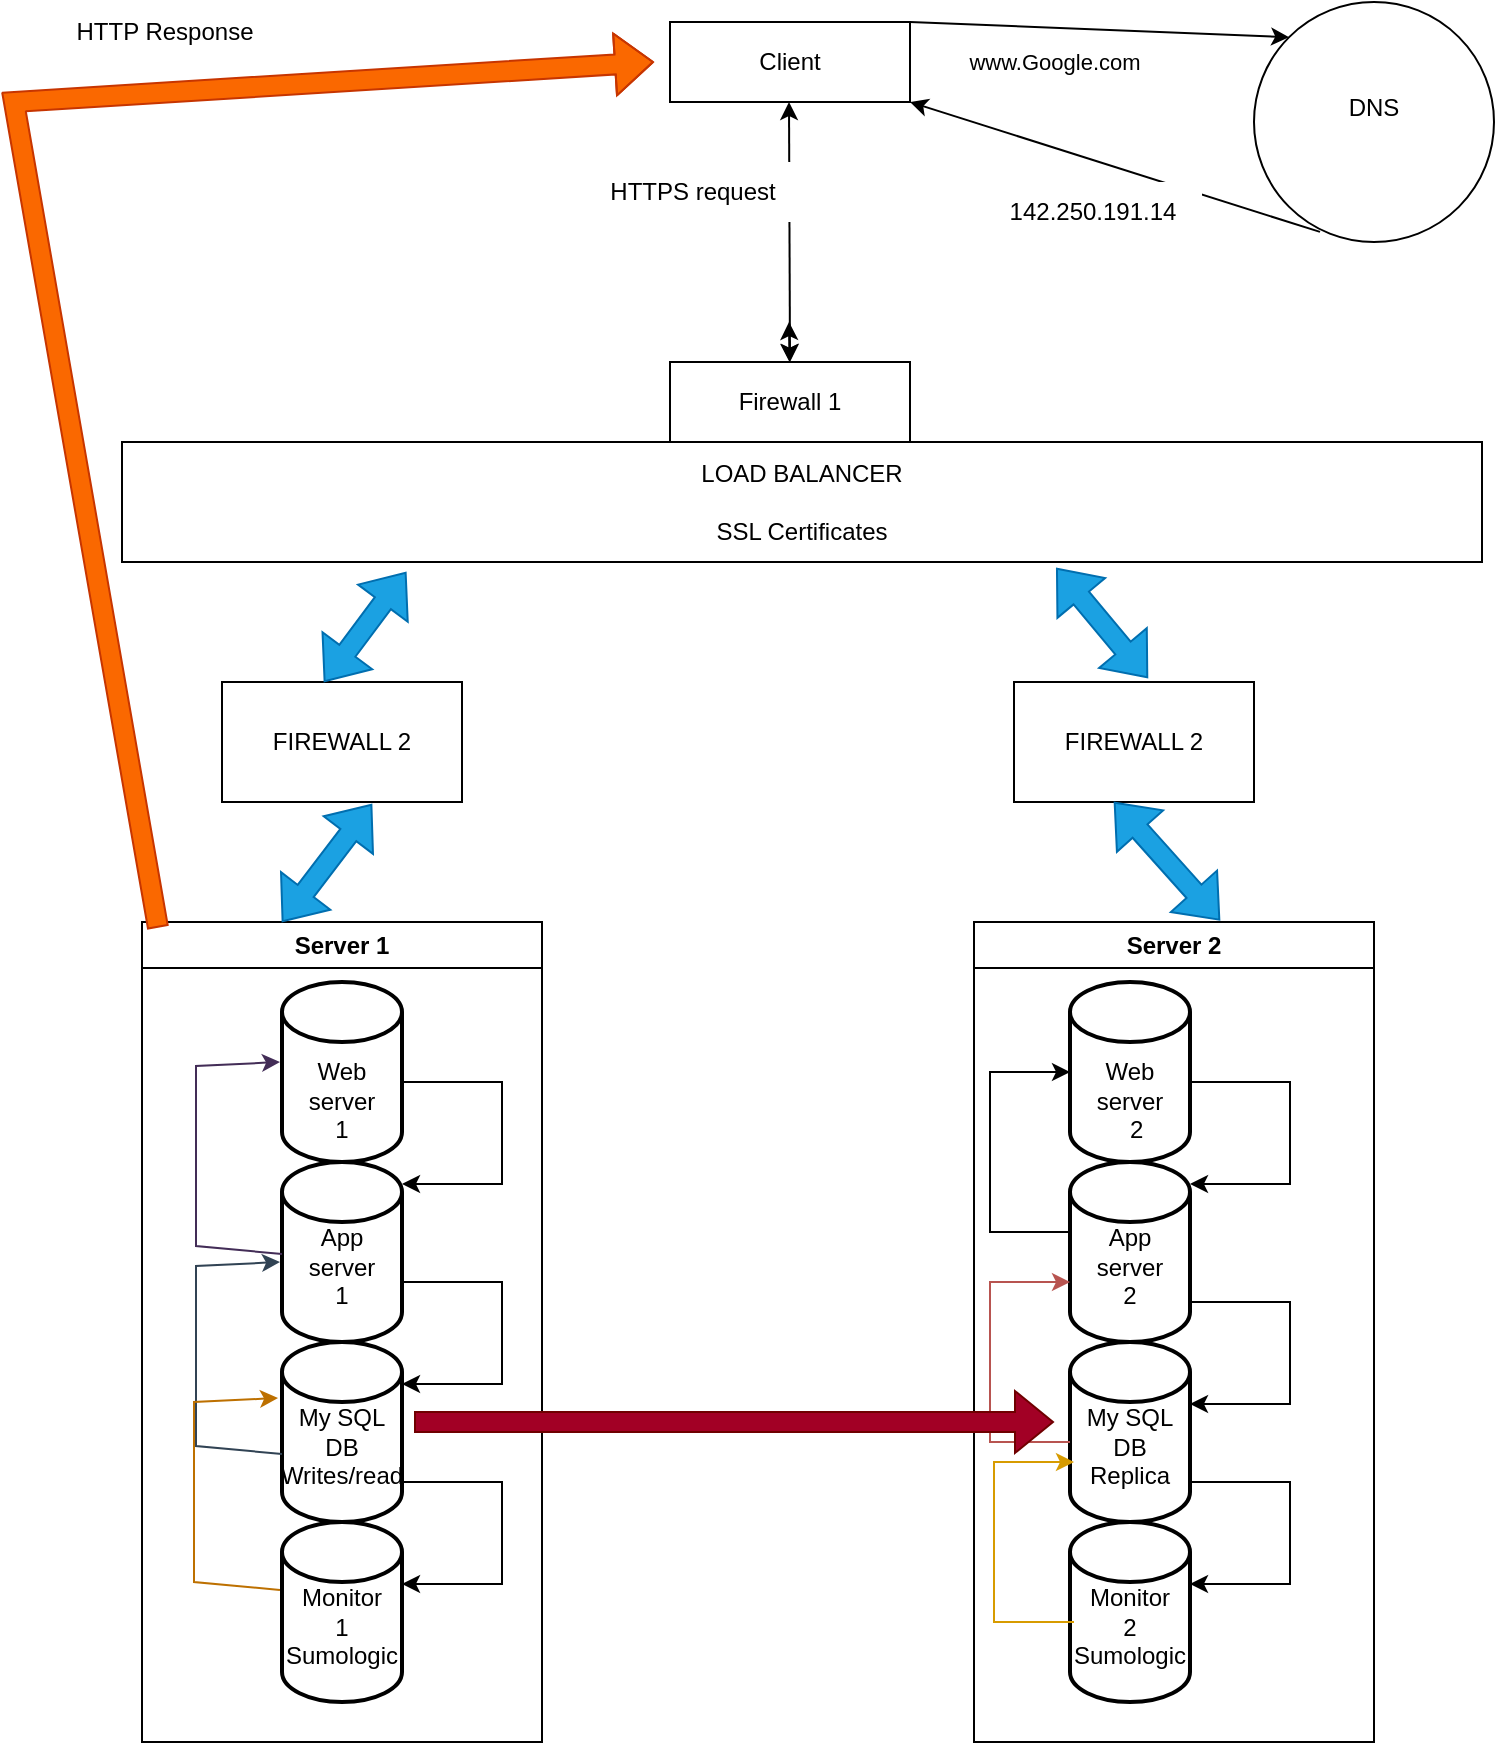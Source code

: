 <mxfile version="28.1.2">
  <diagram name="Page-1" id="RFlXk5_lwtmVtxN5c9Km">
    <mxGraphModel dx="1426" dy="875" grid="1" gridSize="10" guides="1" tooltips="1" connect="1" arrows="1" fold="1" page="1" pageScale="1" pageWidth="827" pageHeight="1169" background="light-dark(#ffffff, #2ec27e)" math="0" shadow="0">
      <root>
        <mxCell id="0" />
        <mxCell id="1" parent="0" />
        <mxCell id="oJKO0fQNIB-Nz77ZnU0J-1" value="&lt;div&gt;Client&lt;/div&gt;" style="rounded=0;whiteSpace=wrap;html=1;" parent="1" vertex="1">
          <mxGeometry x="348" y="20" width="120" height="40" as="geometry" />
        </mxCell>
        <mxCell id="oJKO0fQNIB-Nz77ZnU0J-3" value="&lt;div&gt;&lt;br&gt;&lt;/div&gt;&lt;div&gt;FIREWALL 2&lt;/div&gt;&lt;div&gt;&lt;span style=&quot;white-space: pre;&quot;&gt;&#x9;&lt;/span&gt;&lt;span style=&quot;white-space: pre;&quot;&gt;&#x9;&lt;/span&gt;&lt;br&gt;&lt;/div&gt;" style="rounded=0;whiteSpace=wrap;html=1;" parent="1" vertex="1">
          <mxGeometry x="520" y="350" width="120" height="60" as="geometry" />
        </mxCell>
        <mxCell id="oJKO0fQNIB-Nz77ZnU0J-4" value="&lt;div&gt;LOAD BALANCER&lt;/div&gt;&lt;div&gt;&lt;br&gt;&lt;/div&gt;&lt;div&gt;SSL Certificates&lt;/div&gt;" style="rounded=0;whiteSpace=wrap;html=1;" parent="1" vertex="1">
          <mxGeometry x="74" y="230" width="680" height="60" as="geometry" />
        </mxCell>
        <mxCell id="oJKO0fQNIB-Nz77ZnU0J-5" value="&lt;div&gt;&lt;br&gt;&lt;/div&gt;&lt;div&gt;FIREWALL 2&lt;/div&gt;&lt;div&gt;&lt;br&gt;&lt;/div&gt;" style="rounded=0;whiteSpace=wrap;html=1;" parent="1" vertex="1">
          <mxGeometry x="124" y="350" width="120" height="60" as="geometry" />
        </mxCell>
        <mxCell id="oJKO0fQNIB-Nz77ZnU0J-8" value="&lt;div&gt;&lt;br&gt;&lt;/div&gt;&lt;div&gt;&lt;br&gt;&lt;/div&gt;&lt;div&gt;Web server&lt;/div&gt;&lt;div&gt;1&lt;/div&gt;" style="strokeWidth=2;html=1;shape=mxgraph.flowchart.database;whiteSpace=wrap;" parent="1" vertex="1">
          <mxGeometry x="154" y="500" width="60" height="90" as="geometry" />
        </mxCell>
        <mxCell id="oJKO0fQNIB-Nz77ZnU0J-31" value="&lt;div&gt;&lt;br&gt;&lt;/div&gt;&lt;div&gt;App&lt;/div&gt;&lt;div&gt;server&lt;/div&gt;&lt;div&gt;1&lt;/div&gt;" style="strokeWidth=2;html=1;shape=mxgraph.flowchart.database;whiteSpace=wrap;" parent="1" vertex="1">
          <mxGeometry x="154" y="590" width="60" height="90" as="geometry" />
        </mxCell>
        <mxCell id="oJKO0fQNIB-Nz77ZnU0J-32" value="&lt;div&gt;&lt;br&gt;&lt;/div&gt;&lt;div&gt;My SQL&lt;/div&gt;&lt;div&gt;DB&lt;br&gt;Writes/read&lt;/div&gt;" style="strokeWidth=2;html=1;shape=mxgraph.flowchart.database;whiteSpace=wrap;" parent="1" vertex="1">
          <mxGeometry x="154" y="680" width="60" height="90" as="geometry" />
        </mxCell>
        <mxCell id="oJKO0fQNIB-Nz77ZnU0J-33" value="&lt;div&gt;&lt;br&gt;&lt;/div&gt;&lt;div&gt;Monitor&lt;/div&gt;&lt;div&gt;1&lt;/div&gt;&lt;div&gt;Sumologic&lt;/div&gt;" style="strokeWidth=2;html=1;shape=mxgraph.flowchart.database;whiteSpace=wrap;" parent="1" vertex="1">
          <mxGeometry x="154" y="770" width="60" height="90" as="geometry" />
        </mxCell>
        <mxCell id="oJKO0fQNIB-Nz77ZnU0J-34" value="&lt;div&gt;&lt;br&gt;&lt;/div&gt;&lt;div&gt;&lt;br&gt;&lt;/div&gt;&lt;div&gt;Web server&lt;/div&gt;&lt;div&gt;&lt;span style=&quot;white-space: pre;&quot;&gt;&#x9;&lt;/span&gt;2&lt;span style=&quot;white-space: pre;&quot;&gt;&#x9;&lt;/span&gt;&lt;br&gt;&lt;/div&gt;" style="strokeWidth=2;html=1;shape=mxgraph.flowchart.database;whiteSpace=wrap;" parent="1" vertex="1">
          <mxGeometry x="548" y="500" width="60" height="90" as="geometry" />
        </mxCell>
        <mxCell id="oJKO0fQNIB-Nz77ZnU0J-35" value="&lt;div&gt;&lt;br&gt;&lt;/div&gt;&lt;div&gt;App&lt;/div&gt;&lt;div&gt;server&lt;/div&gt;&lt;div&gt;2&lt;/div&gt;" style="strokeWidth=2;html=1;shape=mxgraph.flowchart.database;whiteSpace=wrap;" parent="1" vertex="1">
          <mxGeometry x="548" y="590" width="60" height="90" as="geometry" />
        </mxCell>
        <mxCell id="oJKO0fQNIB-Nz77ZnU0J-36" value="&lt;div&gt;&lt;br&gt;&lt;/div&gt;&lt;div&gt;My SQL&lt;/div&gt;DB&lt;div&gt;Replica&lt;/div&gt;" style="strokeWidth=2;html=1;shape=mxgraph.flowchart.database;whiteSpace=wrap;" parent="1" vertex="1">
          <mxGeometry x="548" y="680" width="60" height="90" as="geometry" />
        </mxCell>
        <mxCell id="oJKO0fQNIB-Nz77ZnU0J-37" value="&lt;div&gt;&lt;br&gt;&lt;/div&gt;&lt;div&gt;Monitor&lt;/div&gt;&lt;div&gt;2&lt;/div&gt;&lt;div&gt;Sumologic&lt;/div&gt;" style="strokeWidth=2;html=1;shape=mxgraph.flowchart.database;whiteSpace=wrap;" parent="1" vertex="1">
          <mxGeometry x="548" y="770" width="60" height="90" as="geometry" />
        </mxCell>
        <mxCell id="oJKO0fQNIB-Nz77ZnU0J-60" value="" style="endArrow=classic;html=1;rounded=0;entryX=1;entryY=0.789;entryDx=0;entryDy=0;entryPerimeter=0;" parent="1" edge="1">
          <mxGeometry width="50" height="50" relative="1" as="geometry">
            <mxPoint x="608" y="550" as="sourcePoint" />
            <mxPoint x="608" y="601" as="targetPoint" />
            <Array as="points">
              <mxPoint x="658" y="550" />
              <mxPoint x="658" y="601" />
            </Array>
          </mxGeometry>
        </mxCell>
        <mxCell id="oJKO0fQNIB-Nz77ZnU0J-61" value="" style="endArrow=classic;html=1;rounded=0;entryX=1;entryY=0.789;entryDx=0;entryDy=0;entryPerimeter=0;" parent="1" edge="1">
          <mxGeometry width="50" height="50" relative="1" as="geometry">
            <mxPoint x="608" y="660" as="sourcePoint" />
            <mxPoint x="608" y="711" as="targetPoint" />
            <Array as="points">
              <mxPoint x="658" y="660" />
              <mxPoint x="658" y="711" />
            </Array>
          </mxGeometry>
        </mxCell>
        <mxCell id="oJKO0fQNIB-Nz77ZnU0J-62" value="" style="endArrow=classic;html=1;rounded=0;entryX=1;entryY=0.789;entryDx=0;entryDy=0;entryPerimeter=0;" parent="1" edge="1">
          <mxGeometry width="50" height="50" relative="1" as="geometry">
            <mxPoint x="608" y="750" as="sourcePoint" />
            <mxPoint x="608" y="801" as="targetPoint" />
            <Array as="points">
              <mxPoint x="658" y="750" />
              <mxPoint x="658" y="801" />
            </Array>
          </mxGeometry>
        </mxCell>
        <mxCell id="oJKO0fQNIB-Nz77ZnU0J-63" value="" style="endArrow=classic;html=1;rounded=0;entryX=1;entryY=0.789;entryDx=0;entryDy=0;entryPerimeter=0;" parent="1" edge="1">
          <mxGeometry width="50" height="50" relative="1" as="geometry">
            <mxPoint x="214" y="550" as="sourcePoint" />
            <mxPoint x="214" y="601" as="targetPoint" />
            <Array as="points">
              <mxPoint x="264" y="550" />
              <mxPoint x="264" y="601" />
            </Array>
          </mxGeometry>
        </mxCell>
        <mxCell id="oJKO0fQNIB-Nz77ZnU0J-64" value="" style="endArrow=classic;html=1;rounded=0;entryX=1;entryY=0.789;entryDx=0;entryDy=0;entryPerimeter=0;" parent="1" edge="1">
          <mxGeometry width="50" height="50" relative="1" as="geometry">
            <mxPoint x="214" y="650" as="sourcePoint" />
            <mxPoint x="214" y="701" as="targetPoint" />
            <Array as="points">
              <mxPoint x="264" y="650" />
              <mxPoint x="264" y="701" />
            </Array>
          </mxGeometry>
        </mxCell>
        <mxCell id="oJKO0fQNIB-Nz77ZnU0J-65" value="" style="endArrow=classic;html=1;rounded=0;entryX=1;entryY=0.789;entryDx=0;entryDy=0;entryPerimeter=0;" parent="1" edge="1">
          <mxGeometry width="50" height="50" relative="1" as="geometry">
            <mxPoint x="214" y="750" as="sourcePoint" />
            <mxPoint x="214" y="801" as="targetPoint" />
            <Array as="points">
              <mxPoint x="264" y="750" />
              <mxPoint x="264" y="801" />
            </Array>
          </mxGeometry>
        </mxCell>
        <mxCell id="oJKO0fQNIB-Nz77ZnU0J-70" value="" style="endArrow=classic;startArrow=classic;html=1;rounded=0;" parent="1" edge="1" source="oJKO0fQNIB-Nz77ZnU0J-2">
          <mxGeometry width="50" height="50" relative="1" as="geometry">
            <mxPoint x="408" y="230" as="sourcePoint" />
            <mxPoint x="407.5" y="170" as="targetPoint" />
          </mxGeometry>
        </mxCell>
        <mxCell id="oJKO0fQNIB-Nz77ZnU0J-71" value="" style="endArrow=classic;startArrow=classic;html=1;rounded=0;exitX=0.5;exitY=0;exitDx=0;exitDy=0;" parent="1" edge="1" source="oJKO0fQNIB-Nz77ZnU0J-2">
          <mxGeometry width="50" height="50" relative="1" as="geometry">
            <mxPoint x="407.5" y="130" as="sourcePoint" />
            <mxPoint x="407.5" y="60" as="targetPoint" />
          </mxGeometry>
        </mxCell>
        <mxCell id="oJKO0fQNIB-Nz77ZnU0J-72" value="Server 1" style="swimlane;whiteSpace=wrap;html=1;" parent="1" vertex="1">
          <mxGeometry x="84" y="470" width="200" height="410" as="geometry" />
        </mxCell>
        <mxCell id="ycbyTO4q42bpE57_QTDH-28" value="" style="endArrow=classic;html=1;rounded=0;entryX=-0.033;entryY=0.311;entryDx=0;entryDy=0;entryPerimeter=0;exitX=-0.017;exitY=0.378;exitDx=0;exitDy=0;exitPerimeter=0;fillColor=#647687;strokeColor=#314354;" edge="1" parent="oJKO0fQNIB-Nz77ZnU0J-72">
          <mxGeometry width="50" height="50" relative="1" as="geometry">
            <mxPoint x="70" y="266" as="sourcePoint" />
            <mxPoint x="69" y="170" as="targetPoint" />
            <Array as="points">
              <mxPoint x="27" y="262" />
              <mxPoint x="27" y="172" />
            </Array>
          </mxGeometry>
        </mxCell>
        <mxCell id="ycbyTO4q42bpE57_QTDH-29" value="" style="endArrow=classic;html=1;rounded=0;entryX=-0.033;entryY=0.311;entryDx=0;entryDy=0;entryPerimeter=0;exitX=-0.017;exitY=0.378;exitDx=0;exitDy=0;exitPerimeter=0;fillColor=#76608a;strokeColor=#432D57;" edge="1" parent="oJKO0fQNIB-Nz77ZnU0J-72">
          <mxGeometry width="50" height="50" relative="1" as="geometry">
            <mxPoint x="70" y="166" as="sourcePoint" />
            <mxPoint x="69" y="70" as="targetPoint" />
            <Array as="points">
              <mxPoint x="27" y="162" />
              <mxPoint x="27" y="72" />
            </Array>
          </mxGeometry>
        </mxCell>
        <mxCell id="oJKO0fQNIB-Nz77ZnU0J-73" value="Server 2" style="swimlane;whiteSpace=wrap;html=1;" parent="1" vertex="1">
          <mxGeometry x="500" y="470" width="200" height="410" as="geometry" />
        </mxCell>
        <mxCell id="ycbyTO4q42bpE57_QTDH-30" value="" style="endArrow=classic;html=1;rounded=0;" edge="1" parent="oJKO0fQNIB-Nz77ZnU0J-73">
          <mxGeometry width="50" height="50" relative="1" as="geometry">
            <mxPoint x="48" y="155" as="sourcePoint" />
            <mxPoint x="48" y="75" as="targetPoint" />
            <Array as="points">
              <mxPoint x="8" y="155" />
              <mxPoint x="8" y="75" />
            </Array>
          </mxGeometry>
        </mxCell>
        <mxCell id="ycbyTO4q42bpE57_QTDH-32" value="" style="endArrow=classic;html=1;rounded=0;fillColor=#f8cecc;strokeColor=#b85450;" edge="1" parent="oJKO0fQNIB-Nz77ZnU0J-73">
          <mxGeometry width="50" height="50" relative="1" as="geometry">
            <mxPoint x="48" y="260" as="sourcePoint" />
            <mxPoint x="48" y="180" as="targetPoint" />
            <Array as="points">
              <mxPoint x="8" y="260" />
              <mxPoint x="8" y="180" />
            </Array>
          </mxGeometry>
        </mxCell>
        <mxCell id="ycbyTO4q42bpE57_QTDH-31" value="" style="endArrow=classic;html=1;rounded=0;fillColor=#ffe6cc;strokeColor=#d79b00;" edge="1" parent="oJKO0fQNIB-Nz77ZnU0J-73">
          <mxGeometry width="50" height="50" relative="1" as="geometry">
            <mxPoint x="50" y="350" as="sourcePoint" />
            <mxPoint x="50" y="270" as="targetPoint" />
            <Array as="points">
              <mxPoint x="10" y="350" />
              <mxPoint x="10" y="270" />
            </Array>
          </mxGeometry>
        </mxCell>
        <mxCell id="ycbyTO4q42bpE57_QTDH-4" value="DNS&lt;div&gt;&lt;br&gt;&lt;/div&gt;" style="ellipse;whiteSpace=wrap;html=1;aspect=fixed;" vertex="1" parent="1">
          <mxGeometry x="640" y="10" width="120" height="120" as="geometry" />
        </mxCell>
        <mxCell id="ycbyTO4q42bpE57_QTDH-5" value="" style="endArrow=classic;html=1;rounded=0;entryX=0;entryY=0;entryDx=0;entryDy=0;exitX=1;exitY=0;exitDx=0;exitDy=0;" edge="1" parent="1" source="oJKO0fQNIB-Nz77ZnU0J-1" target="ycbyTO4q42bpE57_QTDH-4">
          <mxGeometry width="50" height="50" relative="1" as="geometry">
            <mxPoint x="510" y="70" as="sourcePoint" />
            <mxPoint x="560" y="20" as="targetPoint" />
          </mxGeometry>
        </mxCell>
        <mxCell id="ycbyTO4q42bpE57_QTDH-8" value="www.Google.com" style="edgeLabel;html=1;align=center;verticalAlign=middle;resizable=0;points=[];" vertex="1" connectable="0" parent="ycbyTO4q42bpE57_QTDH-5">
          <mxGeometry x="0.455" y="2" relative="1" as="geometry">
            <mxPoint x="-66" y="16" as="offset" />
          </mxGeometry>
        </mxCell>
        <mxCell id="ycbyTO4q42bpE57_QTDH-6" value="" style="endArrow=classic;html=1;rounded=0;entryX=1;entryY=1;entryDx=0;entryDy=0;exitX=0.275;exitY=0.958;exitDx=0;exitDy=0;exitPerimeter=0;" edge="1" parent="1" source="ycbyTO4q42bpE57_QTDH-4" target="oJKO0fQNIB-Nz77ZnU0J-1">
          <mxGeometry width="50" height="50" relative="1" as="geometry">
            <mxPoint x="570" y="160" as="sourcePoint" />
            <mxPoint x="620" y="110" as="targetPoint" />
          </mxGeometry>
        </mxCell>
        <mxCell id="ycbyTO4q42bpE57_QTDH-9" value="142.250.191.14" style="text;html=1;align=center;verticalAlign=middle;resizable=0;points=[];autosize=1;strokeColor=none;fillColor=default;" vertex="1" parent="1">
          <mxGeometry x="504" y="100" width="110" height="30" as="geometry" />
        </mxCell>
        <mxCell id="oJKO0fQNIB-Nz77ZnU0J-2" value="&lt;div&gt;Firewall 1&lt;/div&gt;" style="rounded=0;whiteSpace=wrap;html=1;" parent="1" vertex="1">
          <mxGeometry x="348" y="190" width="120" height="40" as="geometry" />
        </mxCell>
        <mxCell id="ycbyTO4q42bpE57_QTDH-12" value="HTTPS request" style="text;html=1;align=center;verticalAlign=middle;resizable=0;points=[];autosize=1;strokeColor=none;fillColor=default;" vertex="1" parent="1">
          <mxGeometry x="304" y="90" width="110" height="30" as="geometry" />
        </mxCell>
        <mxCell id="ycbyTO4q42bpE57_QTDH-13" value="" style="shape=flexArrow;endArrow=classic;html=1;rounded=0;fillColor=#a20025;strokeColor=#6F0000;" edge="1" parent="1">
          <mxGeometry width="50" height="50" relative="1" as="geometry">
            <mxPoint x="220" y="720" as="sourcePoint" />
            <mxPoint x="540" y="720" as="targetPoint" />
          </mxGeometry>
        </mxCell>
        <mxCell id="ycbyTO4q42bpE57_QTDH-15" value="" style="shape=flexArrow;endArrow=classic;startArrow=classic;html=1;rounded=0;fillColor=#1ba1e2;strokeColor=#006EAF;exitX=0.425;exitY=0;exitDx=0;exitDy=0;exitPerimeter=0;entryX=0.209;entryY=1.083;entryDx=0;entryDy=0;entryPerimeter=0;" edge="1" parent="1" source="oJKO0fQNIB-Nz77ZnU0J-5" target="oJKO0fQNIB-Nz77ZnU0J-4">
          <mxGeometry width="100" height="100" relative="1" as="geometry">
            <mxPoint x="160" y="360" as="sourcePoint" />
            <mxPoint x="230" y="290" as="targetPoint" />
          </mxGeometry>
        </mxCell>
        <mxCell id="ycbyTO4q42bpE57_QTDH-19" value="" style="shape=flexArrow;endArrow=classic;startArrow=classic;html=1;rounded=0;fillColor=#1ba1e2;strokeColor=#006EAF;entryX=0.558;entryY=-0.033;entryDx=0;entryDy=0;entryPerimeter=0;exitX=0.687;exitY=1.05;exitDx=0;exitDy=0;exitPerimeter=0;" edge="1" parent="1" source="oJKO0fQNIB-Nz77ZnU0J-4" target="oJKO0fQNIB-Nz77ZnU0J-3">
          <mxGeometry width="100" height="100" relative="1" as="geometry">
            <mxPoint x="340" y="410" as="sourcePoint" />
            <mxPoint x="410" y="340" as="targetPoint" />
          </mxGeometry>
        </mxCell>
        <mxCell id="ycbyTO4q42bpE57_QTDH-21" value="" style="shape=flexArrow;endArrow=classic;startArrow=classic;html=1;rounded=0;fillColor=#1ba1e2;strokeColor=#006EAF;exitX=0.425;exitY=0;exitDx=0;exitDy=0;exitPerimeter=0;entryX=0.625;entryY=1.017;entryDx=0;entryDy=0;entryPerimeter=0;" edge="1" parent="1" target="oJKO0fQNIB-Nz77ZnU0J-5">
          <mxGeometry width="100" height="100" relative="1" as="geometry">
            <mxPoint x="154" y="470" as="sourcePoint" />
            <mxPoint x="195" y="415" as="targetPoint" />
          </mxGeometry>
        </mxCell>
        <mxCell id="ycbyTO4q42bpE57_QTDH-23" value="" style="shape=flexArrow;endArrow=classic;startArrow=classic;html=1;rounded=0;fillColor=#1ba1e2;strokeColor=#006EAF;entryX=0.615;entryY=-0.002;entryDx=0;entryDy=0;entryPerimeter=0;exitX=0.687;exitY=1.05;exitDx=0;exitDy=0;exitPerimeter=0;" edge="1" parent="1" target="oJKO0fQNIB-Nz77ZnU0J-73">
          <mxGeometry width="100" height="100" relative="1" as="geometry">
            <mxPoint x="570" y="410" as="sourcePoint" />
            <mxPoint x="616" y="465" as="targetPoint" />
          </mxGeometry>
        </mxCell>
        <mxCell id="ycbyTO4q42bpE57_QTDH-25" value="" style="shape=flexArrow;endArrow=classic;html=1;rounded=0;exitX=0.04;exitY=0.007;exitDx=0;exitDy=0;exitPerimeter=0;fillColor=#fa6800;strokeColor=#C73500;" edge="1" parent="1" source="oJKO0fQNIB-Nz77ZnU0J-72">
          <mxGeometry width="50" height="50" relative="1" as="geometry">
            <mxPoint x="30" y="200" as="sourcePoint" />
            <mxPoint x="340" y="40" as="targetPoint" />
            <Array as="points">
              <mxPoint x="20" y="60" />
            </Array>
          </mxGeometry>
        </mxCell>
        <mxCell id="ycbyTO4q42bpE57_QTDH-26" value="HTTP Response" style="text;html=1;align=center;verticalAlign=middle;resizable=0;points=[];autosize=1;strokeColor=none;fillColor=default;" vertex="1" parent="1">
          <mxGeometry x="40" y="10" width="110" height="30" as="geometry" />
        </mxCell>
        <mxCell id="ycbyTO4q42bpE57_QTDH-27" value="" style="endArrow=classic;html=1;rounded=0;entryX=-0.033;entryY=0.311;entryDx=0;entryDy=0;entryPerimeter=0;exitX=-0.017;exitY=0.378;exitDx=0;exitDy=0;exitPerimeter=0;fillColor=#f0a30a;strokeColor=#BD7000;" edge="1" parent="1" source="oJKO0fQNIB-Nz77ZnU0J-33" target="oJKO0fQNIB-Nz77ZnU0J-32">
          <mxGeometry width="50" height="50" relative="1" as="geometry">
            <mxPoint x="40" y="710" as="sourcePoint" />
            <mxPoint x="40" y="761" as="targetPoint" />
            <Array as="points">
              <mxPoint x="110" y="800" />
              <mxPoint x="110" y="710" />
            </Array>
          </mxGeometry>
        </mxCell>
      </root>
    </mxGraphModel>
  </diagram>
</mxfile>
